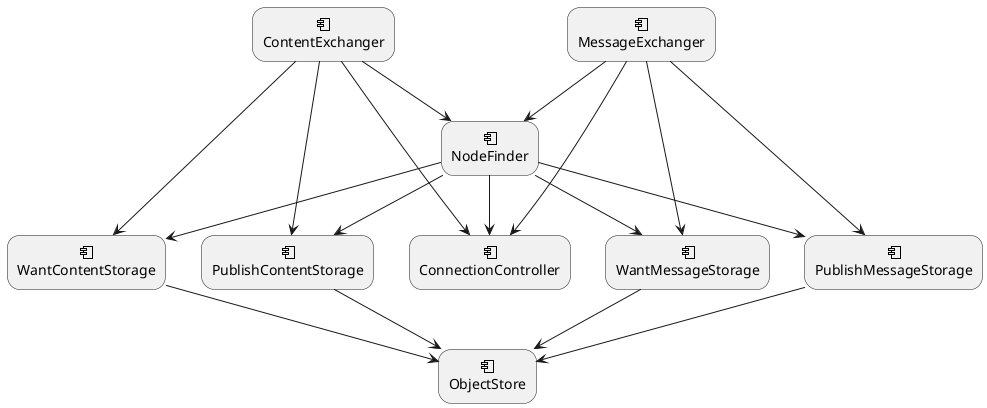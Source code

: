 @startuml
skinparam rectangle<<behavior>> {
	roundCorner 25
}
sprite $component jar:archimate/component

rectangle ContentExchanger <<$component>><<behavior>>
rectangle MessageExchanger <<$component>><<behavior>>
rectangle NodeFinder <<$component>><<behavior>>
rectangle PublishContentStorage <<$component>><<behavior>>
rectangle WantContentStorage <<$component>><<behavior>>
rectangle PublishMessageStorage <<$component>><<behavior>>
rectangle WantMessageStorage <<$component>><<behavior>>

rectangle ConnectionController <<$component>><<behavior>>
rectangle ObjectStore <<$component>><<behavior>>

ContentExchanger -down-> NodeFinder
ContentExchanger -down-> ConnectionController
ContentExchanger -down-> PublishContentStorage
ContentExchanger -down-> WantContentStorage

MessageExchanger -down-> ConnectionController
MessageExchanger -down-> NodeFinder
MessageExchanger -down-> PublishMessageStorage
MessageExchanger -down-> WantMessageStorage

NodeFinder -down-> ConnectionController
NodeFinder -down-> PublishMessageStorage
NodeFinder -down-> WantMessageStorage
NodeFinder -down-> PublishContentStorage
NodeFinder -down-> WantContentStorage

PublishMessageStorage -down-> ObjectStore
WantMessageStorage -down-> ObjectStore
PublishContentStorage -down-> ObjectStore
WantContentStorage -down-> ObjectStore

@enduml
